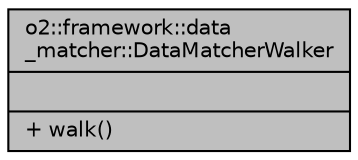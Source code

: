 digraph "o2::framework::data_matcher::DataMatcherWalker"
{
 // INTERACTIVE_SVG=YES
  bgcolor="transparent";
  edge [fontname="Helvetica",fontsize="10",labelfontname="Helvetica",labelfontsize="10"];
  node [fontname="Helvetica",fontsize="10",shape=record];
  Node1 [label="{o2::framework::data\l_matcher::DataMatcherWalker\n||+ walk()\l}",height=0.2,width=0.4,color="black", fillcolor="grey75", style="filled", fontcolor="black"];
}
